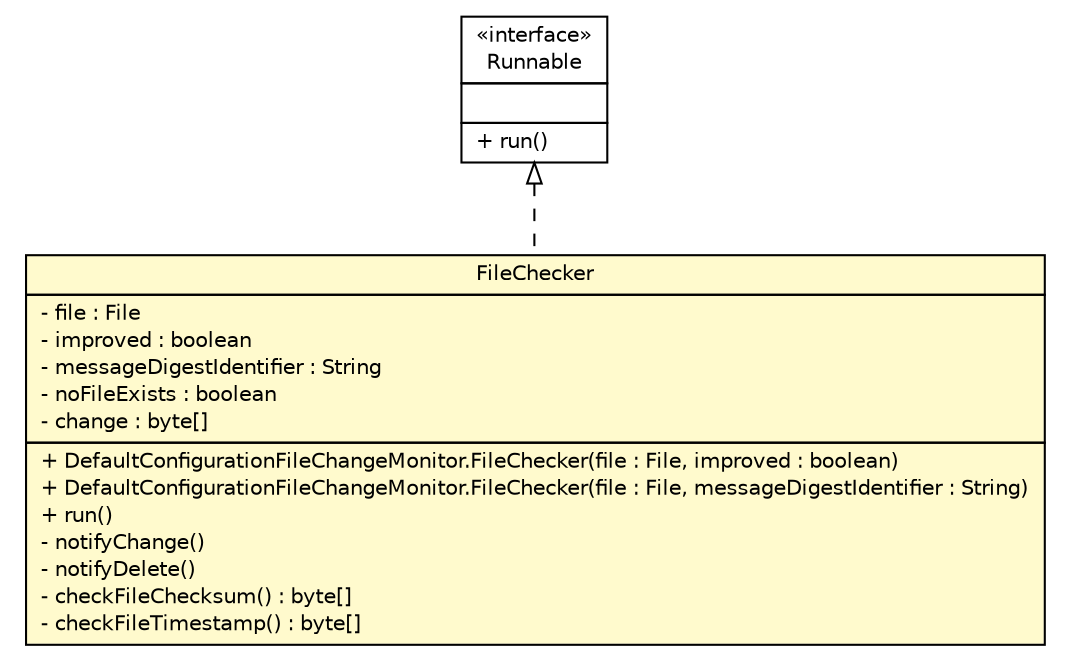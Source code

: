 #!/usr/local/bin/dot
#
# Class diagram 
# Generated by UMLGraph version R5_6 (http://www.umlgraph.org/)
#

digraph G {
	edge [fontname="Helvetica",fontsize=10,labelfontname="Helvetica",labelfontsize=10];
	node [fontname="Helvetica",fontsize=10,shape=plaintext];
	nodesep=0.25;
	ranksep=0.5;
	// de.hsbremen.tc.tnc.tnccs.im.loader.simple.DefaultConfigurationFileChangeMonitor.FileChecker
	c10931 [label=<<table title="de.hsbremen.tc.tnc.tnccs.im.loader.simple.DefaultConfigurationFileChangeMonitor.FileChecker" border="0" cellborder="1" cellspacing="0" cellpadding="2" port="p" bgcolor="lemonChiffon" href="./DefaultConfigurationFileChangeMonitor.FileChecker.html">
		<tr><td><table border="0" cellspacing="0" cellpadding="1">
<tr><td align="center" balign="center"> FileChecker </td></tr>
		</table></td></tr>
		<tr><td><table border="0" cellspacing="0" cellpadding="1">
<tr><td align="left" balign="left"> - file : File </td></tr>
<tr><td align="left" balign="left"> - improved : boolean </td></tr>
<tr><td align="left" balign="left"> - messageDigestIdentifier : String </td></tr>
<tr><td align="left" balign="left"> - noFileExists : boolean </td></tr>
<tr><td align="left" balign="left"> - change : byte[] </td></tr>
		</table></td></tr>
		<tr><td><table border="0" cellspacing="0" cellpadding="1">
<tr><td align="left" balign="left"> + DefaultConfigurationFileChangeMonitor.FileChecker(file : File, improved : boolean) </td></tr>
<tr><td align="left" balign="left"> + DefaultConfigurationFileChangeMonitor.FileChecker(file : File, messageDigestIdentifier : String) </td></tr>
<tr><td align="left" balign="left"> + run() </td></tr>
<tr><td align="left" balign="left"> - notifyChange() </td></tr>
<tr><td align="left" balign="left"> - notifyDelete() </td></tr>
<tr><td align="left" balign="left"> - checkFileChecksum() : byte[] </td></tr>
<tr><td align="left" balign="left"> - checkFileTimestamp() : byte[] </td></tr>
		</table></td></tr>
		</table>>, URL="./DefaultConfigurationFileChangeMonitor.FileChecker.html", fontname="Helvetica", fontcolor="black", fontsize=10.0];
	//de.hsbremen.tc.tnc.tnccs.im.loader.simple.DefaultConfigurationFileChangeMonitor.FileChecker implements java.lang.Runnable
	c11073:p -> c10931:p [dir=back,arrowtail=empty,style=dashed];
	// java.lang.Runnable
	c11073 [label=<<table title="java.lang.Runnable" border="0" cellborder="1" cellspacing="0" cellpadding="2" port="p" href="http://java.sun.com/j2se/1.4.2/docs/api/java/lang/Runnable.html">
		<tr><td><table border="0" cellspacing="0" cellpadding="1">
<tr><td align="center" balign="center"> &#171;interface&#187; </td></tr>
<tr><td align="center" balign="center"> Runnable </td></tr>
		</table></td></tr>
		<tr><td><table border="0" cellspacing="0" cellpadding="1">
<tr><td align="left" balign="left">  </td></tr>
		</table></td></tr>
		<tr><td><table border="0" cellspacing="0" cellpadding="1">
<tr><td align="left" balign="left"> + run() </td></tr>
		</table></td></tr>
		</table>>, URL="http://java.sun.com/j2se/1.4.2/docs/api/java/lang/Runnable.html", fontname="Helvetica", fontcolor="black", fontsize=10.0];
}

